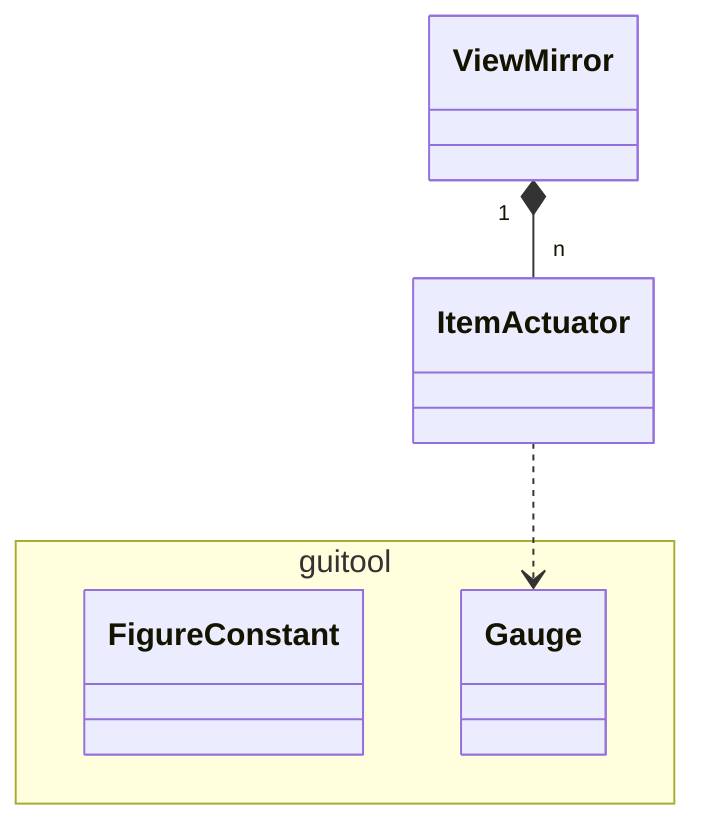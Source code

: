 classDiagram
namespace guitool {
  class FigureConstant
  class Gauge
}

ViewMirror "1" *-- "n" ItemActuator
ItemActuator ..> Gauge